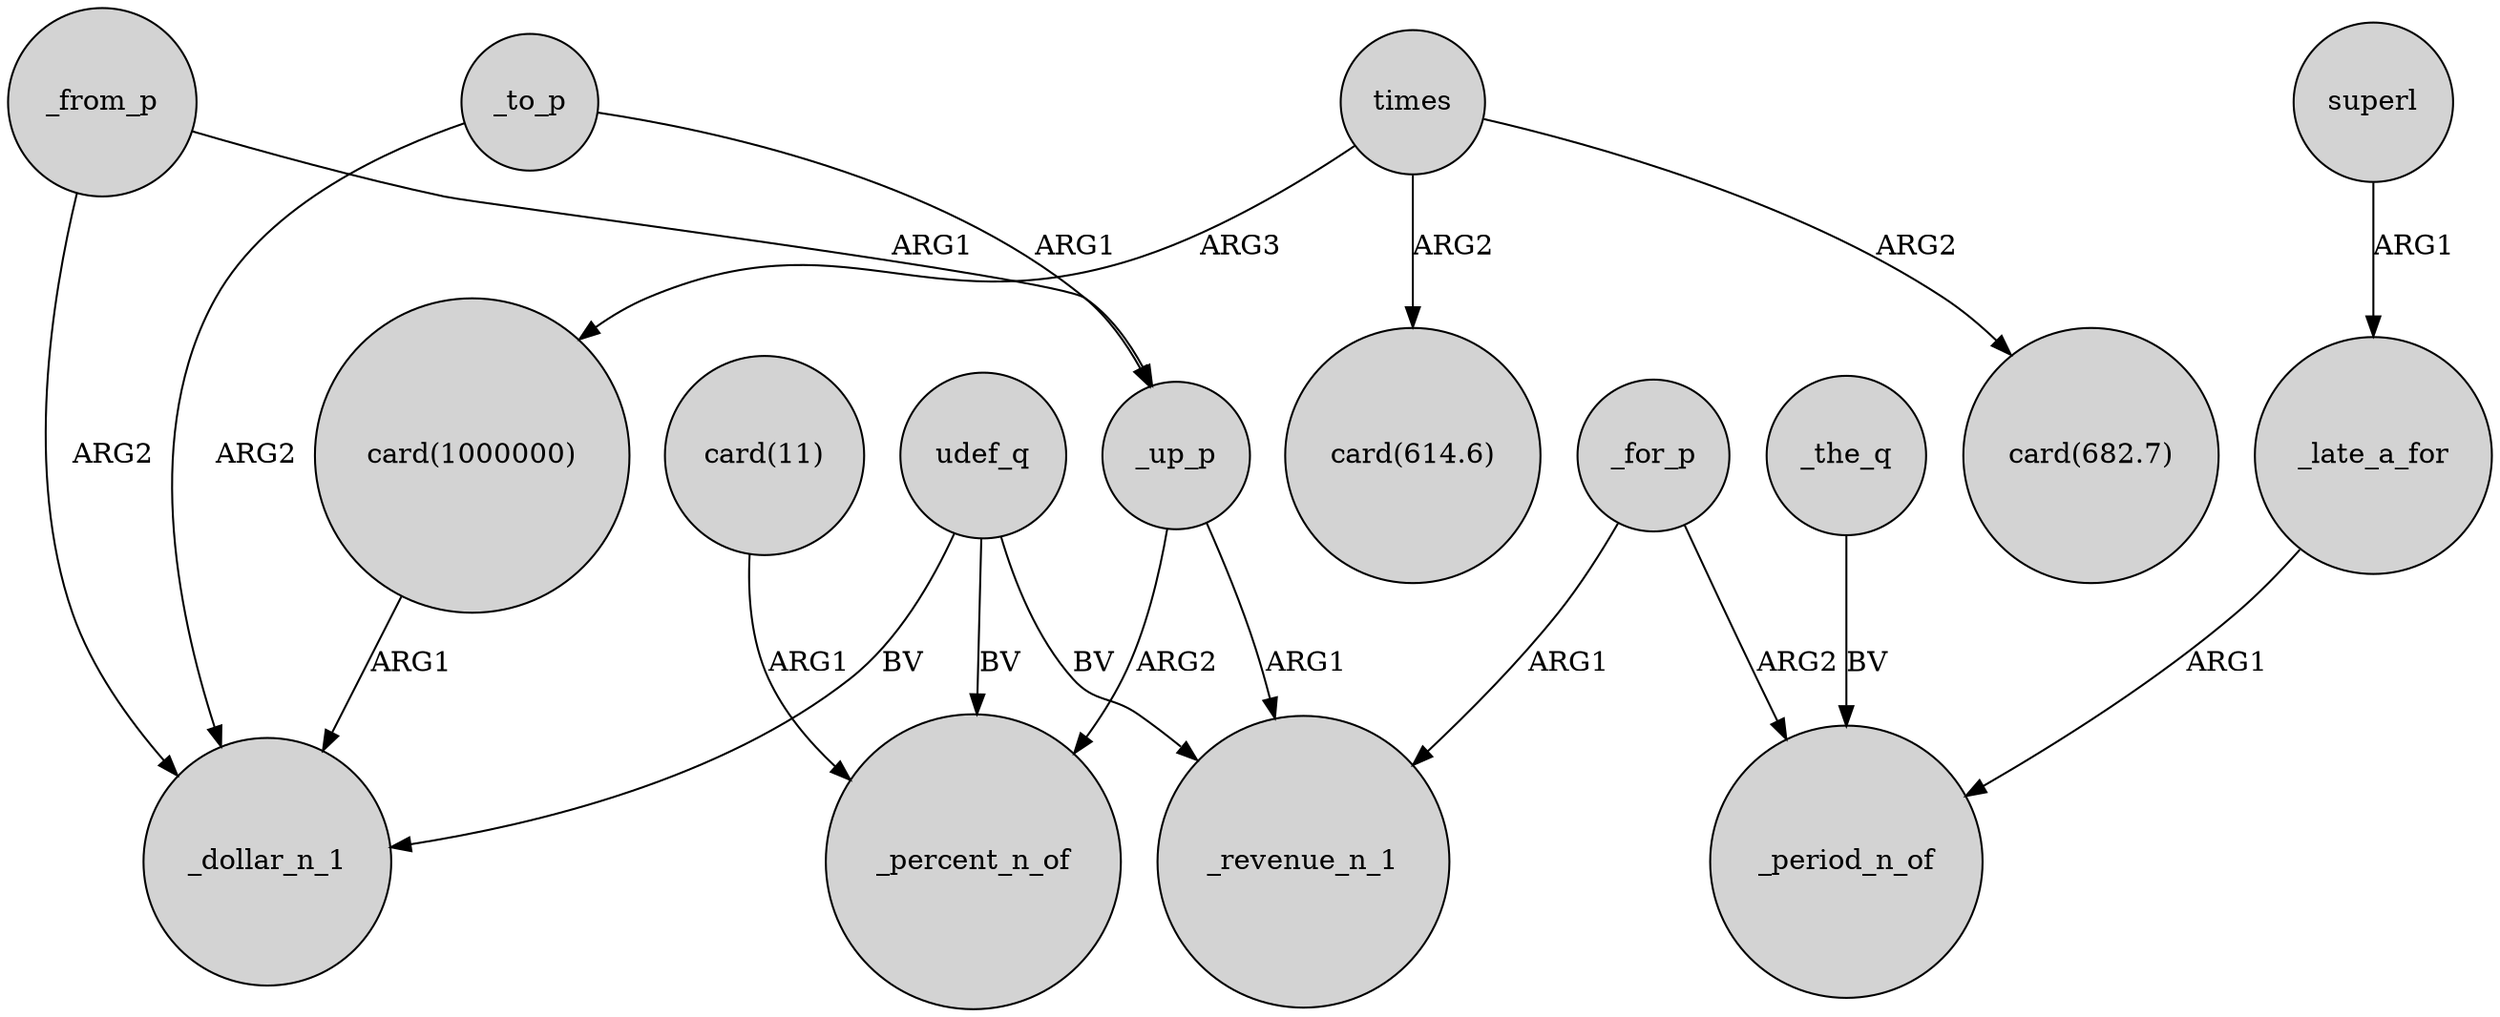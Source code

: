 digraph {
	node [shape=circle style=filled]
	"card(1000000)" -> _dollar_n_1 [label=ARG1]
	"card(11)" -> _percent_n_of [label=ARG1]
	_to_p -> _dollar_n_1 [label=ARG2]
	_late_a_for -> _period_n_of [label=ARG1]
	times -> "card(682.7)" [label=ARG2]
	_for_p -> _revenue_n_1 [label=ARG1]
	superl -> _late_a_for [label=ARG1]
	_from_p -> _up_p [label=ARG1]
	times -> "card(614.6)" [label=ARG2]
	_for_p -> _period_n_of [label=ARG2]
	_to_p -> _up_p [label=ARG1]
	_the_q -> _period_n_of [label=BV]
	udef_q -> _revenue_n_1 [label=BV]
	times -> "card(1000000)" [label=ARG3]
	_up_p -> _revenue_n_1 [label=ARG1]
	udef_q -> _percent_n_of [label=BV]
	_from_p -> _dollar_n_1 [label=ARG2]
	_up_p -> _percent_n_of [label=ARG2]
	udef_q -> _dollar_n_1 [label=BV]
}
